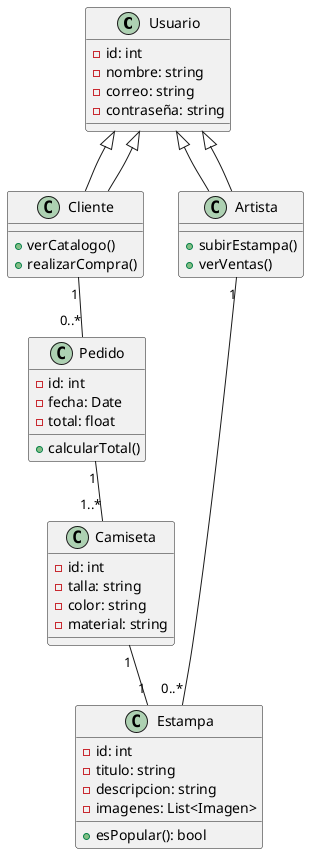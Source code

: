 @startuml class diagram
class Usuario {
    - id: int
    - nombre: string
    - correo: string
    - contraseña: string
}

class Cliente extends Usuario {
    + verCatalogo()
    + realizarCompra()
}

class Artista extends Usuario {
    + subirEstampa()
    + verVentas()
}

class Estampa {
    - id: int
    - titulo: string
    - descripcion: string
    - imagenes: List<Imagen>
    + esPopular(): bool
}

class Camiseta {
    - id: int
    - talla: string
    - color: string
    - material: string
}

class Pedido {
    - id: int
    - fecha: Date
    - total: float
    + calcularTotal()
}

Usuario <|-- Cliente
Usuario <|-- Artista
Artista "1" -- "0..*" Estampa
Cliente "1" -- "0..*" Pedido
Pedido "1" -- "1..*" Camiseta
Camiseta "1" -- "1" Estampa
@enduml
